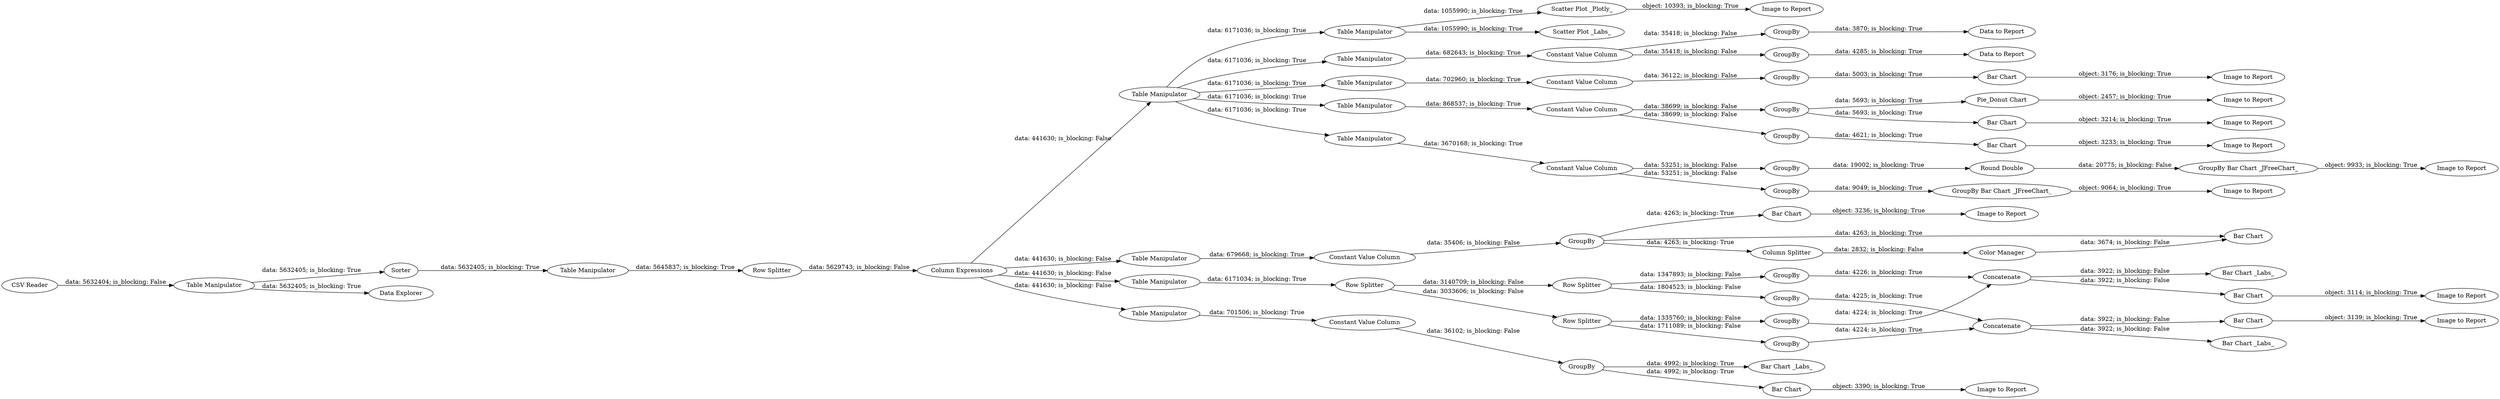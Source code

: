 digraph {
	"6498558837470348902_77" [label=GroupBy]
	"6498558837470348902_35" [label="Bar Chart"]
	"6498558837470348902_73" [label="Table Manipulator"]
	"6498558837470348902_37" [label="Image to Report"]
	"6498558837470348902_85" [label="Constant Value Column"]
	"6498558837470348902_87" [label=GroupBy]
	"6498558837470348902_28" [label="Bar Chart _Labs_"]
	"6498558837470348902_58" [label="Pie_Donut Chart"]
	"6498558837470348902_62" [label="Scatter Plot _Labs_"]
	"6498558837470348902_55" [label="Bar Chart"]
	"6498558837470348902_56" [label="Image to Report"]
	"6498558837470348902_14" [label=GroupBy]
	"6498558837470348902_42" [label="Table Manipulator"]
	"6498558837470348902_60" [label="Image to Report"]
	"6498558837470348902_8" [label="Table Manipulator"]
	"6498558837470348902_43" [label=GroupBy]
	"6498558837470348902_65" [label="Scatter Plot _Plotly_"]
	"6498558837470348902_54" [label="Constant Value Column"]
	"6498558837470348902_1" [label="CSV Reader"]
	"6498558837470348902_64" [label="Image to Report"]
	"6498558837470348902_12" [label=GroupBy]
	"6498558837470348902_72" [label=GroupBy]
	"6498558837470348902_47" [label="Color Manager"]
	"6498558837470348902_5" [label="Table Manipulator"]
	"6498558837470348902_63" [label="Table Manipulator"]
	"6498558837470348902_50" [label="Image to Report"]
	"6498558837470348902_31" [label="Table Manipulator"]
	"6498558837470348902_4" [label="Row Splitter"]
	"6498558837470348902_7" [label="Data Explorer"]
	"6498558837470348902_88" [label="Data to Report"]
	"6498558837470348902_13" [label=GroupBy]
	"6498558837470348902_71" [label="Constant Value Column"]
	"6498558837470348902_51" [label="Table Manipulator"]
	"6498558837470348902_84" [label="Table Manipulator"]
	"6498558837470348902_74" [label="GroupBy Bar Chart _JFreeChart_"]
	"6498558837470348902_29" [label=Concatenate]
	"6498558837470348902_38" [label="Bar Chart"]
	"6498558837470348902_39" [label="Image to Report"]
	"6498558837470348902_30" [label="Bar Chart _Labs_"]
	"6498558837470348902_81" [label="Round Double"]
	"6498558837470348902_57" [label=GroupBy]
	"6498558837470348902_86" [label=GroupBy]
	"6498558837470348902_40" [label="Bar Chart"]
	"6498558837470348902_41" [label="Image to Report"]
	"6498558837470348902_61" [label="Bar Chart"]
	"6498558837470348902_82" [label="Data to Report"]
	"6498558837470348902_49" [label="Bar Chart"]
	"6498558837470348902_10" [label="Row Splitter"]
	"6498558837470348902_33" [label="Constant Value Column"]
	"6498558837470348902_34" [label="Bar Chart _Labs_"]
	"6498558837470348902_66" [label="Table Manipulator"]
	"6498558837470348902_2" [label="Table Manipulator"]
	"6498558837470348902_11" [label="Row Splitter"]
	"6498558837470348902_45" [label="Bar Chart"]
	"6498558837470348902_53" [label=GroupBy]
	"6498558837470348902_69" [label="Image to Report"]
	"6498558837470348902_67" [label="Constant Value Column"]
	"6498558837470348902_75" [label="Image to Report"]
	"6498558837470348902_6" [label="Column Expressions"]
	"6498558837470348902_52" [label="Table Manipulator"]
	"6498558837470348902_79" [label="GroupBy Bar Chart _JFreeChart_"]
	"6498558837470348902_3" [label=Sorter]
	"6498558837470348902_80" [label="Image to Report"]
	"6498558837470348902_9" [label="Row Splitter"]
	"6498558837470348902_32" [label=GroupBy]
	"6498558837470348902_27" [label=Concatenate]
	"6498558837470348902_48" [label="Column Splitter"]
	"6498558837470348902_59" [label="Image to Report"]
	"6498558837470348902_70" [label="Bar Chart"]
	"6498558837470348902_15" [label=GroupBy]
	"6498558837470348902_44" [label="Constant Value Column"]
	"6498558837470348902_68" [label=GroupBy]
	"6498558837470348902_12" -> "6498558837470348902_27" [label="data: 4224; is_blocking: True"]
	"6498558837470348902_4" -> "6498558837470348902_6" [label="data: 5629743; is_blocking: False"]
	"6498558837470348902_61" -> "6498558837470348902_60" [label="object: 3233; is_blocking: True"]
	"6498558837470348902_51" -> "6498558837470348902_63" [label="data: 6171036; is_blocking: True"]
	"6498558837470348902_51" -> "6498558837470348902_73" [label="data: 6171036; is_blocking: True"]
	"6498558837470348902_70" -> "6498558837470348902_69" [label="object: 3176; is_blocking: True"]
	"6498558837470348902_6" -> "6498558837470348902_42" [label="data: 441630; is_blocking: False"]
	"6498558837470348902_53" -> "6498558837470348902_58" [label="data: 5693; is_blocking: True"]
	"6498558837470348902_6" -> "6498558837470348902_8" [label="data: 441630; is_blocking: False"]
	"6498558837470348902_63" -> "6498558837470348902_62" [label="data: 1055990; is_blocking: True"]
	"6498558837470348902_43" -> "6498558837470348902_45" [label="data: 4263; is_blocking: True"]
	"6498558837470348902_35" -> "6498558837470348902_37" [label="object: 3390; is_blocking: True"]
	"6498558837470348902_85" -> "6498558837470348902_86" [label="data: 35418; is_blocking: False"]
	"6498558837470348902_51" -> "6498558837470348902_66" [label="data: 6171036; is_blocking: True"]
	"6498558837470348902_63" -> "6498558837470348902_65" [label="data: 1055990; is_blocking: True"]
	"6498558837470348902_71" -> "6498558837470348902_77" [label="data: 53251; is_blocking: False"]
	"6498558837470348902_27" -> "6498558837470348902_28" [label="data: 3922; is_blocking: False"]
	"6498558837470348902_43" -> "6498558837470348902_49" [label="data: 4263; is_blocking: True"]
	"6498558837470348902_84" -> "6498558837470348902_85" [label="data: 682643; is_blocking: True"]
	"6498558837470348902_31" -> "6498558837470348902_33" [label="data: 701506; is_blocking: True"]
	"6498558837470348902_13" -> "6498558837470348902_29" [label="data: 4224; is_blocking: True"]
	"6498558837470348902_32" -> "6498558837470348902_35" [label="data: 4992; is_blocking: True"]
	"6498558837470348902_54" -> "6498558837470348902_57" [label="data: 38699; is_blocking: False"]
	"6498558837470348902_57" -> "6498558837470348902_61" [label="data: 4621; is_blocking: True"]
	"6498558837470348902_49" -> "6498558837470348902_50" [label="object: 3236; is_blocking: True"]
	"6498558837470348902_77" -> "6498558837470348902_81" [label="data: 19002; is_blocking: True"]
	"6498558837470348902_9" -> "6498558837470348902_10" [label="data: 3033606; is_blocking: False"]
	"6498558837470348902_48" -> "6498558837470348902_47" [label="data: 2832; is_blocking: False"]
	"6498558837470348902_33" -> "6498558837470348902_32" [label="data: 36102; is_blocking: False"]
	"6498558837470348902_81" -> "6498558837470348902_79" [label="data: 20775; is_blocking: False"]
	"6498558837470348902_6" -> "6498558837470348902_31" [label="data: 441630; is_blocking: False"]
	"6498558837470348902_67" -> "6498558837470348902_68" [label="data: 36122; is_blocking: False"]
	"6498558837470348902_73" -> "6498558837470348902_71" [label="data: 3670168; is_blocking: True"]
	"6498558837470348902_9" -> "6498558837470348902_11" [label="data: 3140709; is_blocking: False"]
	"6498558837470348902_27" -> "6498558837470348902_40" [label="data: 3922; is_blocking: False"]
	"6498558837470348902_10" -> "6498558837470348902_13" [label="data: 1711089; is_blocking: False"]
	"6498558837470348902_11" -> "6498558837470348902_15" [label="data: 1804523; is_blocking: False"]
	"6498558837470348902_40" -> "6498558837470348902_41" [label="object: 3114; is_blocking: True"]
	"6498558837470348902_51" -> "6498558837470348902_84" [label="data: 6171036; is_blocking: True"]
	"6498558837470348902_58" -> "6498558837470348902_59" [label="object: 2457; is_blocking: True"]
	"6498558837470348902_65" -> "6498558837470348902_64" [label="object: 10393; is_blocking: True"]
	"6498558837470348902_53" -> "6498558837470348902_55" [label="data: 5693; is_blocking: True"]
	"6498558837470348902_74" -> "6498558837470348902_75" [label="object: 9064; is_blocking: True"]
	"6498558837470348902_2" -> "6498558837470348902_7" [label="data: 5632405; is_blocking: True"]
	"6498558837470348902_85" -> "6498558837470348902_87" [label="data: 35418; is_blocking: False"]
	"6498558837470348902_2" -> "6498558837470348902_3" [label="data: 5632405; is_blocking: True"]
	"6498558837470348902_54" -> "6498558837470348902_53" [label="data: 38699; is_blocking: False"]
	"6498558837470348902_43" -> "6498558837470348902_48" [label="data: 4263; is_blocking: True"]
	"6498558837470348902_55" -> "6498558837470348902_56" [label="object: 3214; is_blocking: True"]
	"6498558837470348902_71" -> "6498558837470348902_72" [label="data: 53251; is_blocking: False"]
	"6498558837470348902_3" -> "6498558837470348902_5" [label="data: 5632405; is_blocking: True"]
	"6498558837470348902_72" -> "6498558837470348902_74" [label="data: 9049; is_blocking: True"]
	"6498558837470348902_29" -> "6498558837470348902_30" [label="data: 3922; is_blocking: False"]
	"6498558837470348902_51" -> "6498558837470348902_52" [label="data: 6171036; is_blocking: True"]
	"6498558837470348902_86" -> "6498558837470348902_82" [label="data: 4285; is_blocking: True"]
	"6498558837470348902_66" -> "6498558837470348902_67" [label="data: 702960; is_blocking: True"]
	"6498558837470348902_8" -> "6498558837470348902_9" [label="data: 6171034; is_blocking: True"]
	"6498558837470348902_6" -> "6498558837470348902_51" [label="data: 441630; is_blocking: False"]
	"6498558837470348902_32" -> "6498558837470348902_34" [label="data: 4992; is_blocking: True"]
	"6498558837470348902_44" -> "6498558837470348902_43" [label="data: 35406; is_blocking: False"]
	"6498558837470348902_10" -> "6498558837470348902_12" [label="data: 1335760; is_blocking: False"]
	"6498558837470348902_47" -> "6498558837470348902_45" [label="data: 3674; is_blocking: False"]
	"6498558837470348902_52" -> "6498558837470348902_54" [label="data: 868537; is_blocking: True"]
	"6498558837470348902_15" -> "6498558837470348902_29" [label="data: 4225; is_blocking: True"]
	"6498558837470348902_14" -> "6498558837470348902_27" [label="data: 4226; is_blocking: True"]
	"6498558837470348902_42" -> "6498558837470348902_44" [label="data: 679668; is_blocking: True"]
	"6498558837470348902_38" -> "6498558837470348902_39" [label="object: 3139; is_blocking: True"]
	"6498558837470348902_87" -> "6498558837470348902_88" [label="data: 3870; is_blocking: True"]
	"6498558837470348902_5" -> "6498558837470348902_4" [label="data: 5645837; is_blocking: True"]
	"6498558837470348902_68" -> "6498558837470348902_70" [label="data: 5003; is_blocking: True"]
	"6498558837470348902_79" -> "6498558837470348902_80" [label="object: 9933; is_blocking: True"]
	"6498558837470348902_11" -> "6498558837470348902_14" [label="data: 1347893; is_blocking: False"]
	"6498558837470348902_29" -> "6498558837470348902_38" [label="data: 3922; is_blocking: False"]
	"6498558837470348902_1" -> "6498558837470348902_2" [label="data: 5632404; is_blocking: False"]
	rankdir=LR
}
